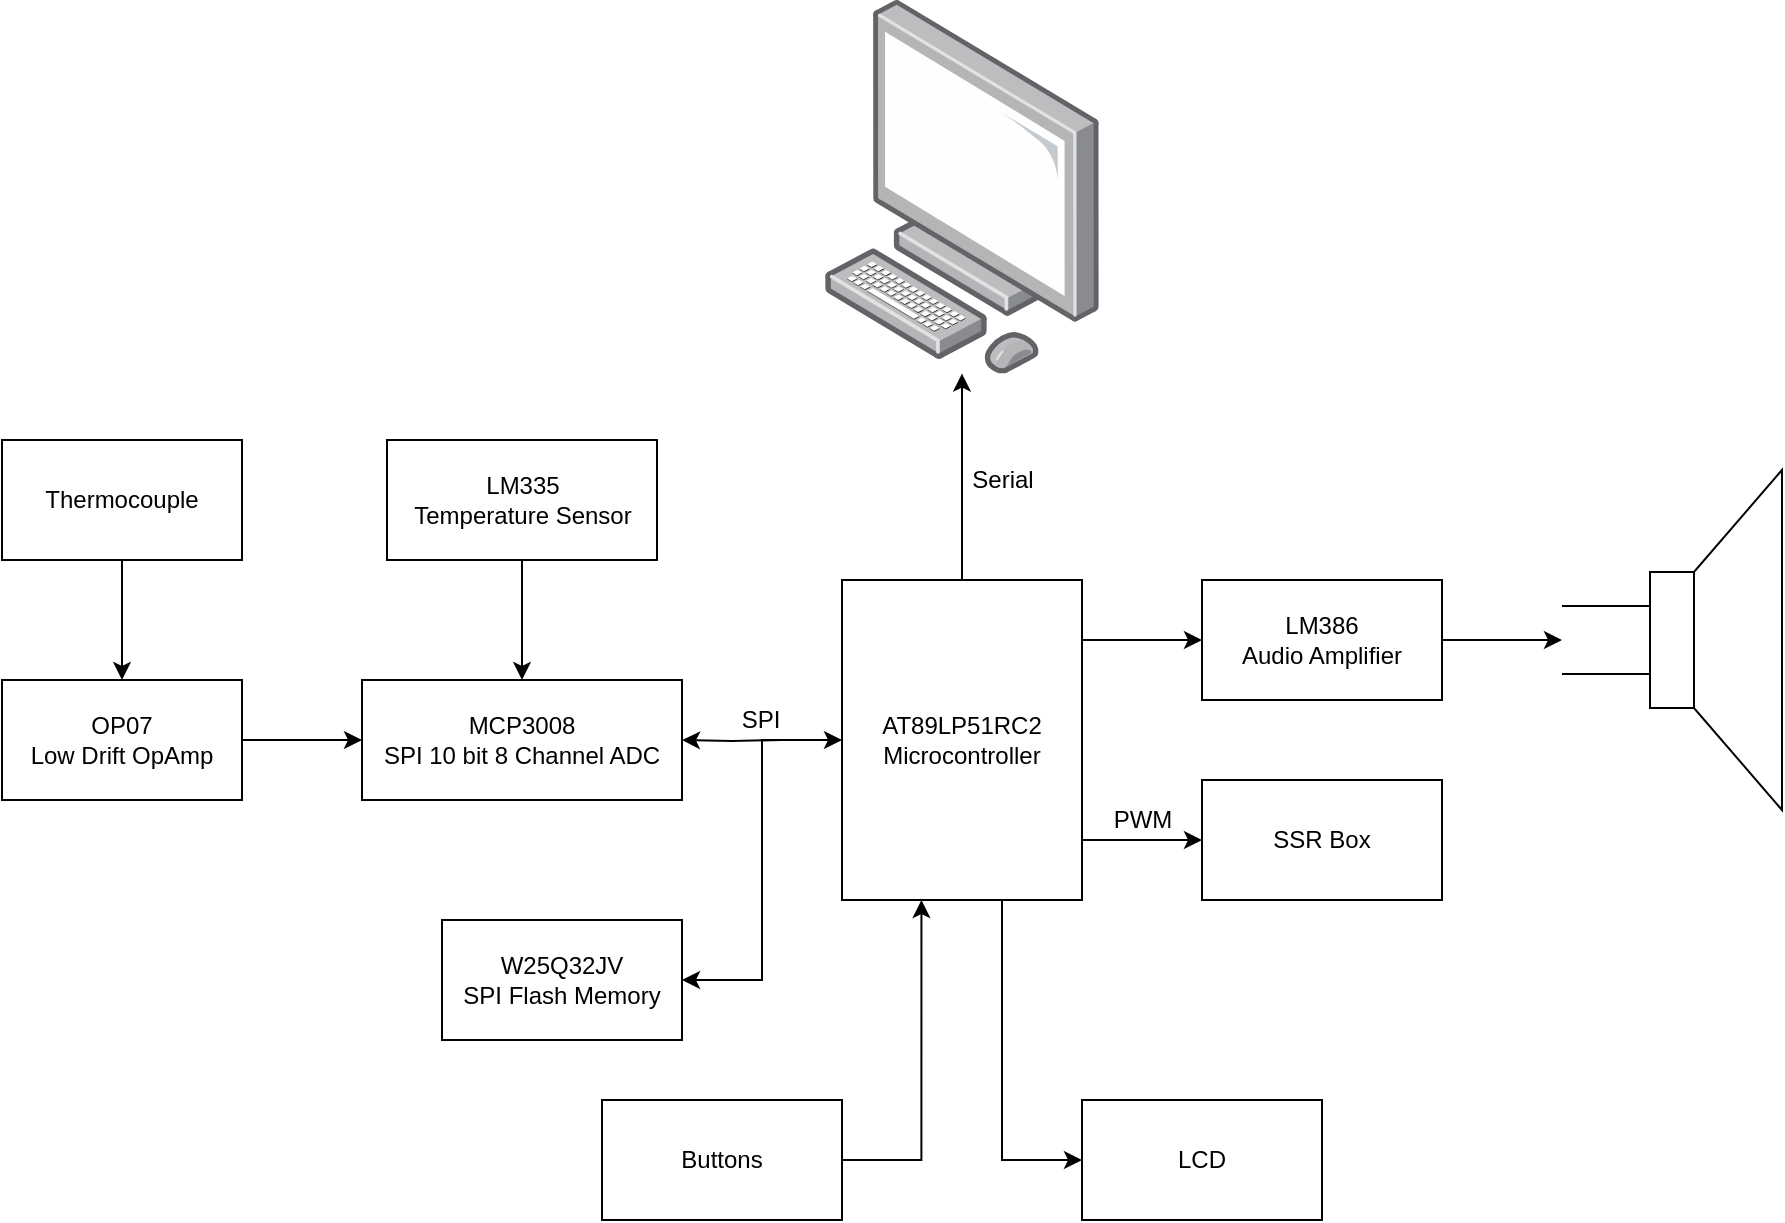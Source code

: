 <mxfile>
    <diagram name="Page-1" id="xbunLjYik0OHF9issqQ9">
        <mxGraphModel dx="1171" dy="784" grid="1" gridSize="10" guides="1" tooltips="1" connect="1" arrows="1" fold="1" page="1" pageScale="1" pageWidth="1169" pageHeight="827" math="0" shadow="0">
            <root>
                <mxCell id="0"/>
                <mxCell id="1" parent="0"/>
                <mxCell id="zwR-g6YlscysVOWpDh2Y-31" style="edgeStyle=orthogonalEdgeStyle;rounded=0;orthogonalLoop=1;jettySize=auto;html=1;entryX=0;entryY=0.5;entryDx=0;entryDy=0;" parent="1" source="zwR-g6YlscysVOWpDh2Y-5" target="zwR-g6YlscysVOWpDh2Y-7" edge="1">
                    <mxGeometry relative="1" as="geometry">
                        <Array as="points">
                            <mxPoint x="540" y="620"/>
                        </Array>
                    </mxGeometry>
                </mxCell>
                <mxCell id="zwR-g6YlscysVOWpDh2Y-32" style="edgeStyle=orthogonalEdgeStyle;rounded=0;orthogonalLoop=1;jettySize=auto;html=1;entryX=0;entryY=0.5;entryDx=0;entryDy=0;" parent="1" source="zwR-g6YlscysVOWpDh2Y-5" target="zwR-g6YlscysVOWpDh2Y-9" edge="1">
                    <mxGeometry relative="1" as="geometry">
                        <Array as="points">
                            <mxPoint x="600" y="360"/>
                            <mxPoint x="600" y="360"/>
                        </Array>
                    </mxGeometry>
                </mxCell>
                <mxCell id="zwR-g6YlscysVOWpDh2Y-33" style="edgeStyle=orthogonalEdgeStyle;rounded=0;orthogonalLoop=1;jettySize=auto;html=1;exitX=0.994;exitY=0.819;exitDx=0;exitDy=0;entryX=0;entryY=0.5;entryDx=0;entryDy=0;exitPerimeter=0;" parent="1" source="zwR-g6YlscysVOWpDh2Y-5" target="zwR-g6YlscysVOWpDh2Y-8" edge="1">
                    <mxGeometry relative="1" as="geometry">
                        <Array as="points">
                            <mxPoint x="579" y="460"/>
                        </Array>
                    </mxGeometry>
                </mxCell>
                <mxCell id="zwR-g6YlscysVOWpDh2Y-38" value="PWM" style="edgeLabel;html=1;align=center;verticalAlign=middle;resizable=0;points=[];fontSize=12;rounded=0;" parent="zwR-g6YlscysVOWpDh2Y-33" vertex="1" connectable="0">
                    <mxGeometry x="-0.082" relative="1" as="geometry">
                        <mxPoint x="3" y="-10" as="offset"/>
                    </mxGeometry>
                </mxCell>
                <mxCell id="zwR-g6YlscysVOWpDh2Y-35" value="Serial" style="edgeStyle=orthogonalEdgeStyle;rounded=0;orthogonalLoop=1;jettySize=auto;html=1;fontSize=12;" parent="1" source="zwR-g6YlscysVOWpDh2Y-5" target="zwR-g6YlscysVOWpDh2Y-11" edge="1">
                    <mxGeometry x="-0.031" y="-20" relative="1" as="geometry">
                        <mxPoint as="offset"/>
                    </mxGeometry>
                </mxCell>
                <mxCell id="zwR-g6YlscysVOWpDh2Y-5" value="AT89LP51RC2&lt;br&gt;Microcontroller" style="rounded=0;whiteSpace=wrap;html=1;" parent="1" vertex="1">
                    <mxGeometry x="460" y="330" width="120" height="160" as="geometry"/>
                </mxCell>
                <mxCell id="zwR-g6YlscysVOWpDh2Y-30" style="edgeStyle=orthogonalEdgeStyle;orthogonalLoop=1;jettySize=auto;html=1;rounded=0;entryX=0.331;entryY=1;entryDx=0;entryDy=0;entryPerimeter=0;" parent="1" source="zwR-g6YlscysVOWpDh2Y-6" target="zwR-g6YlscysVOWpDh2Y-5" edge="1">
                    <mxGeometry relative="1" as="geometry">
                        <mxPoint x="500" y="520" as="targetPoint"/>
                        <Array as="points">
                            <mxPoint x="500" y="620"/>
                        </Array>
                    </mxGeometry>
                </mxCell>
                <mxCell id="zwR-g6YlscysVOWpDh2Y-6" value="Buttons" style="rounded=0;whiteSpace=wrap;html=1;" parent="1" vertex="1">
                    <mxGeometry x="340" y="590" width="120" height="60" as="geometry"/>
                </mxCell>
                <mxCell id="zwR-g6YlscysVOWpDh2Y-7" value="LCD" style="rounded=0;whiteSpace=wrap;html=1;" parent="1" vertex="1">
                    <mxGeometry x="580" y="590" width="120" height="60" as="geometry"/>
                </mxCell>
                <mxCell id="zwR-g6YlscysVOWpDh2Y-8" value="SSR Box" style="rounded=0;whiteSpace=wrap;html=1;" parent="1" vertex="1">
                    <mxGeometry x="640" y="430" width="120" height="60" as="geometry"/>
                </mxCell>
                <mxCell id="zwR-g6YlscysVOWpDh2Y-34" style="edgeStyle=orthogonalEdgeStyle;rounded=0;orthogonalLoop=1;jettySize=auto;html=1;" parent="1" source="zwR-g6YlscysVOWpDh2Y-9" target="zwR-g6YlscysVOWpDh2Y-10" edge="1">
                    <mxGeometry relative="1" as="geometry"/>
                </mxCell>
                <mxCell id="zwR-g6YlscysVOWpDh2Y-9" value="LM386&lt;br&gt;Audio Amplifier" style="rounded=0;whiteSpace=wrap;html=1;" parent="1" vertex="1">
                    <mxGeometry x="640" y="330" width="120" height="60" as="geometry"/>
                </mxCell>
                <mxCell id="zwR-g6YlscysVOWpDh2Y-10" value="" style="pointerEvents=1;verticalLabelPosition=bottom;shadow=0;dashed=0;align=center;html=1;verticalAlign=top;shape=mxgraph.electrical.electro-mechanical.loudspeaker;rounded=0;" parent="1" vertex="1">
                    <mxGeometry x="820" y="275" width="110" height="170" as="geometry"/>
                </mxCell>
                <mxCell id="zwR-g6YlscysVOWpDh2Y-11" value="" style="points=[];aspect=fixed;html=1;align=center;shadow=0;dashed=0;image;image=img/lib/allied_telesis/computer_and_terminals/Personal_Computer.svg;rounded=0;" parent="1" vertex="1">
                    <mxGeometry x="451.09" y="40.0" width="137.83" height="186.8" as="geometry"/>
                </mxCell>
                <mxCell id="zwR-g6YlscysVOWpDh2Y-24" value="" style="edgeStyle=orthogonalEdgeStyle;rounded=0;orthogonalLoop=1;jettySize=auto;html=1;" parent="1" source="zwR-g6YlscysVOWpDh2Y-13" target="zwR-g6YlscysVOWpDh2Y-15" edge="1">
                    <mxGeometry relative="1" as="geometry"/>
                </mxCell>
                <mxCell id="zwR-g6YlscysVOWpDh2Y-13" value="OP07&lt;br&gt;Low Drift OpAmp" style="rounded=0;whiteSpace=wrap;html=1;" parent="1" vertex="1">
                    <mxGeometry x="40" y="380" width="120" height="60" as="geometry"/>
                </mxCell>
                <mxCell id="zwR-g6YlscysVOWpDh2Y-21" value="" style="edgeStyle=orthogonalEdgeStyle;rounded=0;orthogonalLoop=1;jettySize=auto;html=1;entryX=1;entryY=0.5;entryDx=0;entryDy=0;" parent="1" target="zwR-g6YlscysVOWpDh2Y-15" edge="1">
                    <mxGeometry relative="1" as="geometry">
                        <mxPoint x="430" y="410" as="sourcePoint"/>
                        <mxPoint x="430" y="410" as="targetPoint"/>
                    </mxGeometry>
                </mxCell>
                <mxCell id="zwR-g6YlscysVOWpDh2Y-15" value="MCP3008&lt;br&gt;SPI 10 bit 8 Channel ADC" style="rounded=0;whiteSpace=wrap;html=1;" parent="1" vertex="1">
                    <mxGeometry x="220" y="380" width="160" height="60" as="geometry"/>
                </mxCell>
                <mxCell id="zwR-g6YlscysVOWpDh2Y-16" value="W25Q32JV&lt;br&gt;SPI Flash Memory" style="rounded=0;whiteSpace=wrap;html=1;" parent="1" vertex="1">
                    <mxGeometry x="260" y="500" width="120" height="60" as="geometry"/>
                </mxCell>
                <mxCell id="zwR-g6YlscysVOWpDh2Y-23" value="" style="edgeStyle=orthogonalEdgeStyle;rounded=0;orthogonalLoop=1;jettySize=auto;html=1;" parent="1" source="zwR-g6YlscysVOWpDh2Y-17" target="zwR-g6YlscysVOWpDh2Y-13" edge="1">
                    <mxGeometry relative="1" as="geometry"/>
                </mxCell>
                <mxCell id="zwR-g6YlscysVOWpDh2Y-17" value="Thermocouple" style="rounded=0;whiteSpace=wrap;html=1;" parent="1" vertex="1">
                    <mxGeometry x="40" y="260" width="120" height="60" as="geometry"/>
                </mxCell>
                <mxCell id="zwR-g6YlscysVOWpDh2Y-25" value="" style="edgeStyle=orthogonalEdgeStyle;rounded=0;orthogonalLoop=1;jettySize=auto;html=1;" parent="1" source="zwR-g6YlscysVOWpDh2Y-18" target="zwR-g6YlscysVOWpDh2Y-15" edge="1">
                    <mxGeometry relative="1" as="geometry"/>
                </mxCell>
                <mxCell id="zwR-g6YlscysVOWpDh2Y-18" value="LM335&lt;br&gt;Temperature Sensor" style="rounded=0;whiteSpace=wrap;html=1;" parent="1" vertex="1">
                    <mxGeometry x="232.5" y="260" width="135" height="60" as="geometry"/>
                </mxCell>
                <mxCell id="zwR-g6YlscysVOWpDh2Y-20" value="" style="endArrow=classic;startArrow=classic;html=1;rounded=0;exitX=1;exitY=0.5;exitDx=0;exitDy=0;entryX=0;entryY=0.5;entryDx=0;entryDy=0;" parent="1" source="zwR-g6YlscysVOWpDh2Y-16" target="zwR-g6YlscysVOWpDh2Y-5" edge="1">
                    <mxGeometry width="50" height="50" relative="1" as="geometry">
                        <mxPoint x="550" y="450" as="sourcePoint"/>
                        <mxPoint x="430" y="410" as="targetPoint"/>
                        <Array as="points">
                            <mxPoint x="420" y="530"/>
                            <mxPoint x="420" y="410"/>
                        </Array>
                    </mxGeometry>
                </mxCell>
                <mxCell id="zwR-g6YlscysVOWpDh2Y-36" value="SPI" style="edgeLabel;html=1;align=center;verticalAlign=middle;resizable=0;points=[];fontSize=12;rounded=0;" parent="zwR-g6YlscysVOWpDh2Y-20" vertex="1" connectable="0">
                    <mxGeometry x="0.181" y="1" relative="1" as="geometry">
                        <mxPoint y="-52" as="offset"/>
                    </mxGeometry>
                </mxCell>
            </root>
        </mxGraphModel>
    </diagram>
</mxfile>